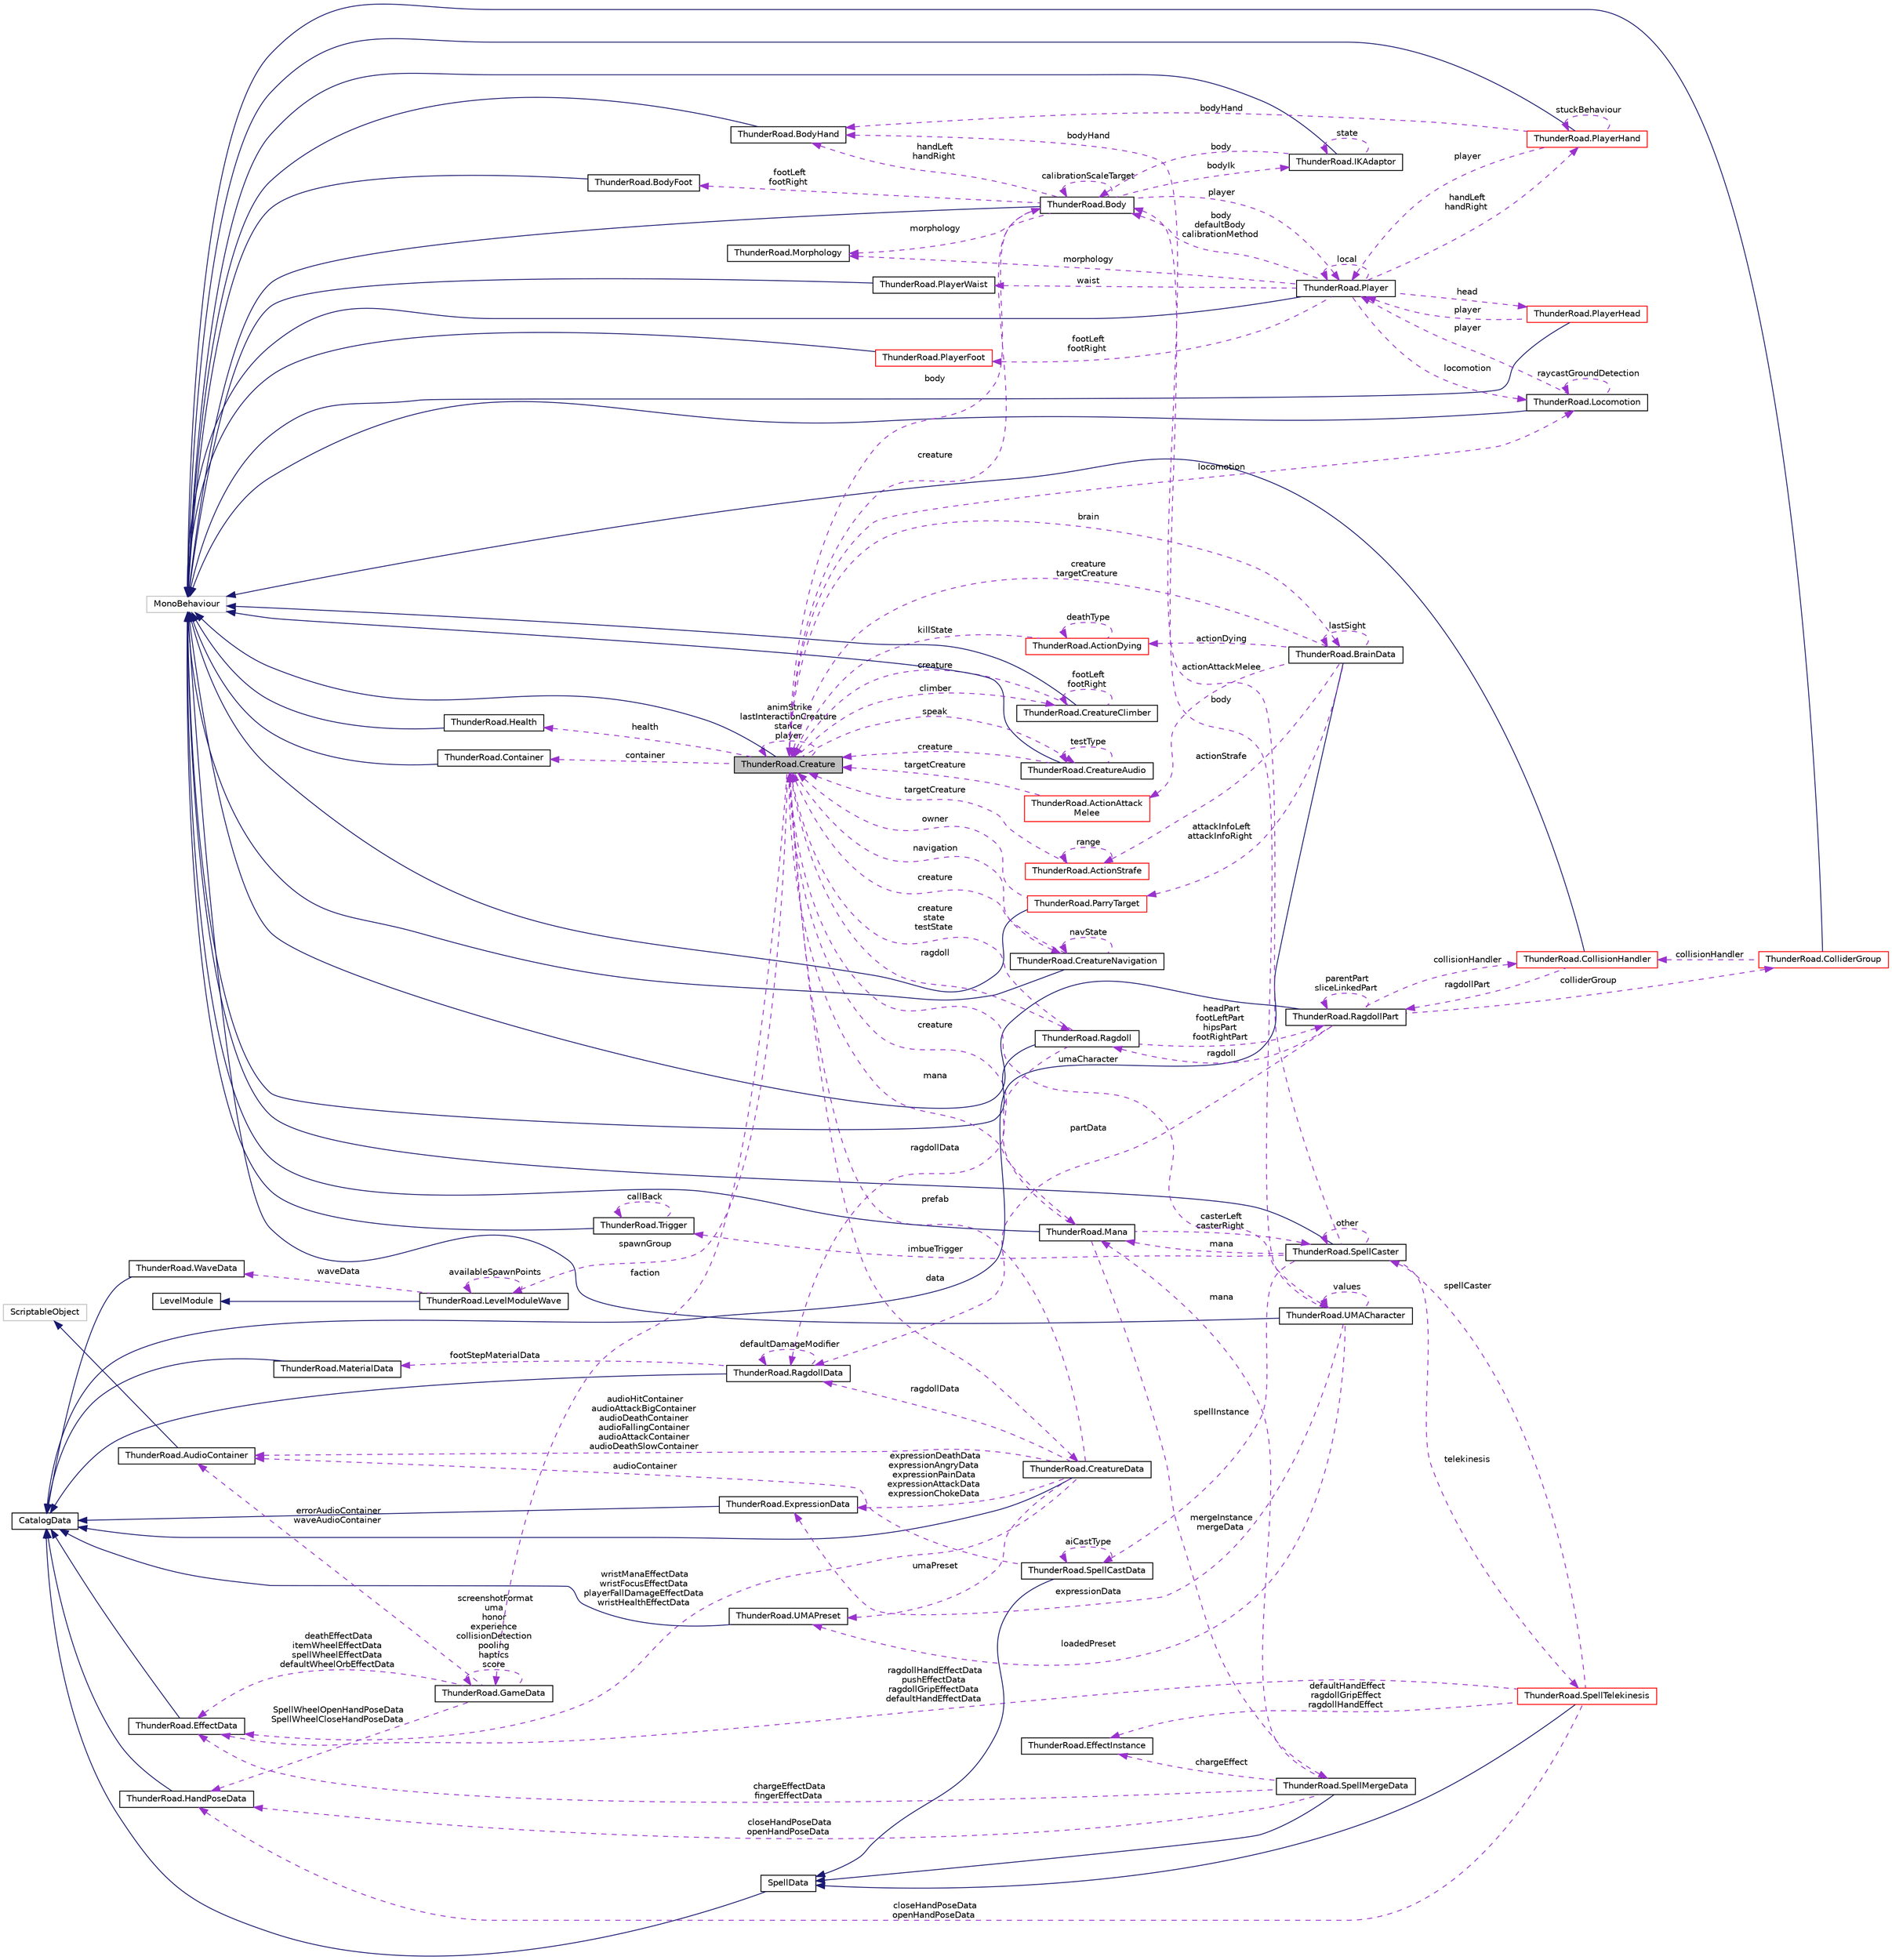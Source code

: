 digraph "ThunderRoad.Creature"
{
 // LATEX_PDF_SIZE
  edge [fontname="Helvetica",fontsize="10",labelfontname="Helvetica",labelfontsize="10"];
  node [fontname="Helvetica",fontsize="10",shape=record];
  rankdir="LR";
  Node1 [label="ThunderRoad.Creature",height=0.2,width=0.4,color="black", fillcolor="grey75", style="filled", fontcolor="black",tooltip="Class Creature. Implements the UnityEngine.MonoBehaviour"];
  Node2 -> Node1 [dir="back",color="midnightblue",fontsize="10",style="solid",fontname="Helvetica"];
  Node2 [label="MonoBehaviour",height=0.2,width=0.4,color="grey75", fillcolor="white", style="filled",tooltip=" "];
  Node3 -> Node1 [dir="back",color="darkorchid3",fontsize="10",style="dashed",label=" climber" ,fontname="Helvetica"];
  Node3 [label="ThunderRoad.CreatureClimber",height=0.2,width=0.4,color="black", fillcolor="white", style="filled",URL="$class_thunder_road_1_1_creature_climber.html",tooltip="Class CreatureClimber. Implements the UnityEngine.MonoBehaviour"];
  Node2 -> Node3 [dir="back",color="midnightblue",fontsize="10",style="solid",fontname="Helvetica"];
  Node3 -> Node3 [dir="back",color="darkorchid3",fontsize="10",style="dashed",label=" footLeft\nfootRight" ,fontname="Helvetica"];
  Node1 -> Node3 [dir="back",color="darkorchid3",fontsize="10",style="dashed",label=" creature" ,fontname="Helvetica"];
  Node4 -> Node1 [dir="back",color="darkorchid3",fontsize="10",style="dashed",label=" health" ,fontname="Helvetica"];
  Node4 [label="ThunderRoad.Health",height=0.2,width=0.4,color="black", fillcolor="white", style="filled",URL="$class_thunder_road_1_1_health.html",tooltip="Class Health. Implements the UnityEngine.MonoBehaviour"];
  Node2 -> Node4 [dir="back",color="midnightblue",fontsize="10",style="solid",fontname="Helvetica"];
  Node5 -> Node1 [dir="back",color="darkorchid3",fontsize="10",style="dashed",label=" faction" ,fontname="Helvetica"];
  Node5 [label="ThunderRoad.GameData",height=0.2,width=0.4,color="black", fillcolor="white", style="filled",URL="$class_thunder_road_1_1_game_data.html",tooltip="Class GameData."];
  Node5 -> Node5 [dir="back",color="darkorchid3",fontsize="10",style="dashed",label=" screenshotFormat\numa\nhonor\nexperience\ncollisionDetection\npooling\nhaptics\nscore" ,fontname="Helvetica"];
  Node6 -> Node5 [dir="back",color="darkorchid3",fontsize="10",style="dashed",label=" deathEffectData\nitemWheelEffectData\nspellWheelEffectData\ndefaultWheelOrbEffectData" ,fontname="Helvetica"];
  Node6 [label="ThunderRoad.EffectData",height=0.2,width=0.4,color="black", fillcolor="white", style="filled",URL="$class_thunder_road_1_1_effect_data.html",tooltip="Class EffectData. Implements the ThunderRoad.CatalogData"];
  Node7 -> Node6 [dir="back",color="midnightblue",fontsize="10",style="solid",fontname="Helvetica"];
  Node7 [label="CatalogData",height=0.2,width=0.4,color="black", fillcolor="white", style="filled",URL="$class_thunder_road_1_1_catalog_data.html",tooltip="Class CatalogData."];
  Node8 -> Node5 [dir="back",color="darkorchid3",fontsize="10",style="dashed",label=" SpellWheelOpenHandPoseData\nSpellWheelCloseHandPoseData" ,fontname="Helvetica"];
  Node8 [label="ThunderRoad.HandPoseData",height=0.2,width=0.4,color="black", fillcolor="white", style="filled",URL="$class_thunder_road_1_1_hand_pose_data.html",tooltip="Class HandPoseData. Implements the ThunderRoad.CatalogData"];
  Node7 -> Node8 [dir="back",color="midnightblue",fontsize="10",style="solid",fontname="Helvetica"];
  Node9 -> Node5 [dir="back",color="darkorchid3",fontsize="10",style="dashed",label=" errorAudioContainer\nwaveAudioContainer" ,fontname="Helvetica"];
  Node9 [label="ThunderRoad.AudioContainer",height=0.2,width=0.4,color="black", fillcolor="white", style="filled",URL="$class_thunder_road_1_1_audio_container.html",tooltip="Class AudioContainer. Implements the UnityEngine.ScriptableObject"];
  Node10 -> Node9 [dir="back",color="midnightblue",fontsize="10",style="solid",fontname="Helvetica"];
  Node10 [label="ScriptableObject",height=0.2,width=0.4,color="grey75", fillcolor="white", style="filled",tooltip=" "];
  Node11 -> Node1 [dir="back",color="darkorchid3",fontsize="10",style="dashed",label=" spawnGroup" ,fontname="Helvetica"];
  Node11 [label="ThunderRoad.LevelModuleWave",height=0.2,width=0.4,color="black", fillcolor="white", style="filled",URL="$class_thunder_road_1_1_level_module_wave.html",tooltip="Class LevelModuleWave. Implements the ThunderRoad.LevelModule"];
  Node12 -> Node11 [dir="back",color="midnightblue",fontsize="10",style="solid",fontname="Helvetica"];
  Node12 [label="LevelModule",height=0.2,width=0.4,color="black", fillcolor="white", style="filled",URL="$class_thunder_road_1_1_level_module.html",tooltip="Class LevelModule."];
  Node11 -> Node11 [dir="back",color="darkorchid3",fontsize="10",style="dashed",label=" availableSpawnPoints" ,fontname="Helvetica"];
  Node13 -> Node11 [dir="back",color="darkorchid3",fontsize="10",style="dashed",label=" waveData" ,fontname="Helvetica"];
  Node13 [label="ThunderRoad.WaveData",height=0.2,width=0.4,color="black", fillcolor="white", style="filled",URL="$class_thunder_road_1_1_wave_data.html",tooltip="Class WaveData. Implements the ThunderRoad.CatalogData"];
  Node7 -> Node13 [dir="back",color="midnightblue",fontsize="10",style="solid",fontname="Helvetica"];
  Node14 -> Node1 [dir="back",color="darkorchid3",fontsize="10",style="dashed",label=" data" ,fontname="Helvetica"];
  Node14 [label="ThunderRoad.CreatureData",height=0.2,width=0.4,color="black", fillcolor="white", style="filled",URL="$class_thunder_road_1_1_creature_data.html",tooltip="Class CreatureData. Implements the ThunderRoad.CatalogData"];
  Node7 -> Node14 [dir="back",color="midnightblue",fontsize="10",style="solid",fontname="Helvetica"];
  Node15 -> Node14 [dir="back",color="darkorchid3",fontsize="10",style="dashed",label=" ragdollData" ,fontname="Helvetica"];
  Node15 [label="ThunderRoad.RagdollData",height=0.2,width=0.4,color="black", fillcolor="white", style="filled",URL="$class_thunder_road_1_1_ragdoll_data.html",tooltip="Class RagdollData. Implements the ThunderRoad.CatalogData"];
  Node7 -> Node15 [dir="back",color="midnightblue",fontsize="10",style="solid",fontname="Helvetica"];
  Node16 -> Node15 [dir="back",color="darkorchid3",fontsize="10",style="dashed",label=" footStepMaterialData" ,fontname="Helvetica"];
  Node16 [label="ThunderRoad.MaterialData",height=0.2,width=0.4,color="black", fillcolor="white", style="filled",URL="$class_thunder_road_1_1_material_data.html",tooltip="Class MaterialData. Implements the ThunderRoad.CatalogData"];
  Node7 -> Node16 [dir="back",color="midnightblue",fontsize="10",style="solid",fontname="Helvetica"];
  Node15 -> Node15 [dir="back",color="darkorchid3",fontsize="10",style="dashed",label=" defaultDamageModifier" ,fontname="Helvetica"];
  Node6 -> Node14 [dir="back",color="darkorchid3",fontsize="10",style="dashed",label=" wristManaEffectData\nwristFocusEffectData\nplayerFallDamageEffectData\nwristHealthEffectData" ,fontname="Helvetica"];
  Node17 -> Node14 [dir="back",color="darkorchid3",fontsize="10",style="dashed",label=" umaPreset" ,fontname="Helvetica"];
  Node17 [label="ThunderRoad.UMAPreset",height=0.2,width=0.4,color="black", fillcolor="white", style="filled",URL="$class_thunder_road_1_1_u_m_a_preset.html",tooltip="Class UMAPreset. Implements the ThunderRoad.CatalogData"];
  Node7 -> Node17 [dir="back",color="midnightblue",fontsize="10",style="solid",fontname="Helvetica"];
  Node9 -> Node14 [dir="back",color="darkorchid3",fontsize="10",style="dashed",label=" audioHitContainer\naudioAttackBigContainer\naudioDeathContainer\naudioFallingContainer\naudioAttackContainer\naudioDeathSlowContainer" ,fontname="Helvetica"];
  Node18 -> Node14 [dir="back",color="darkorchid3",fontsize="10",style="dashed",label=" expressionDeathData\nexpressionAngryData\nexpressionPainData\nexpressionAttackData\nexpressionChokeData" ,fontname="Helvetica"];
  Node18 [label="ThunderRoad.ExpressionData",height=0.2,width=0.4,color="black", fillcolor="white", style="filled",URL="$class_thunder_road_1_1_expression_data.html",tooltip="Class ExpressionData. Implements the ThunderRoad.CatalogData"];
  Node7 -> Node18 [dir="back",color="midnightblue",fontsize="10",style="solid",fontname="Helvetica"];
  Node1 -> Node14 [dir="back",color="darkorchid3",fontsize="10",style="dashed",label=" prefab" ,fontname="Helvetica"];
  Node19 -> Node1 [dir="back",color="darkorchid3",fontsize="10",style="dashed",label=" locomotion" ,fontname="Helvetica"];
  Node19 [label="ThunderRoad.Locomotion",height=0.2,width=0.4,color="black", fillcolor="white", style="filled",URL="$class_thunder_road_1_1_locomotion.html",tooltip="Class Locomotion. Implements the UnityEngine.MonoBehaviour"];
  Node2 -> Node19 [dir="back",color="midnightblue",fontsize="10",style="solid",fontname="Helvetica"];
  Node20 -> Node19 [dir="back",color="darkorchid3",fontsize="10",style="dashed",label=" player" ,fontname="Helvetica"];
  Node20 [label="ThunderRoad.Player",height=0.2,width=0.4,color="black", fillcolor="white", style="filled",URL="$class_thunder_road_1_1_player.html",tooltip="Class Player. Implements the UnityEngine.MonoBehaviour"];
  Node2 -> Node20 [dir="back",color="midnightblue",fontsize="10",style="solid",fontname="Helvetica"];
  Node21 -> Node20 [dir="back",color="darkorchid3",fontsize="10",style="dashed",label=" footLeft\nfootRight" ,fontname="Helvetica"];
  Node21 [label="ThunderRoad.PlayerFoot",height=0.2,width=0.4,color="red", fillcolor="white", style="filled",URL="$class_thunder_road_1_1_player_foot.html",tooltip="Class PlayerFoot. Implements the UnityEngine.MonoBehaviour"];
  Node2 -> Node21 [dir="back",color="midnightblue",fontsize="10",style="solid",fontname="Helvetica"];
  Node20 -> Node20 [dir="back",color="darkorchid3",fontsize="10",style="dashed",label=" local" ,fontname="Helvetica"];
  Node75 -> Node20 [dir="back",color="darkorchid3",fontsize="10",style="dashed",label=" morphology" ,fontname="Helvetica"];
  Node75 [label="ThunderRoad.Morphology",height=0.2,width=0.4,color="black", fillcolor="white", style="filled",URL="$class_thunder_road_1_1_morphology.html",tooltip="Class Morphology."];
  Node19 -> Node20 [dir="back",color="darkorchid3",fontsize="10",style="dashed",label=" locomotion" ,fontname="Helvetica"];
  Node76 -> Node20 [dir="back",color="darkorchid3",fontsize="10",style="dashed",label=" head" ,fontname="Helvetica"];
  Node76 [label="ThunderRoad.PlayerHead",height=0.2,width=0.4,color="red", fillcolor="white", style="filled",URL="$class_thunder_road_1_1_player_head.html",tooltip="Class PlayerHead. Implements the UnityEngine.MonoBehaviour"];
  Node2 -> Node76 [dir="back",color="midnightblue",fontsize="10",style="solid",fontname="Helvetica"];
  Node20 -> Node76 [dir="back",color="darkorchid3",fontsize="10",style="dashed",label=" player" ,fontname="Helvetica"];
  Node77 -> Node20 [dir="back",color="darkorchid3",fontsize="10",style="dashed",label=" body\ndefaultBody\ncalibrationMethod" ,fontname="Helvetica"];
  Node77 [label="ThunderRoad.Body",height=0.2,width=0.4,color="black", fillcolor="white", style="filled",URL="$class_thunder_road_1_1_body.html",tooltip="Class Body. Implements the UnityEngine.MonoBehaviour"];
  Node2 -> Node77 [dir="back",color="midnightblue",fontsize="10",style="solid",fontname="Helvetica"];
  Node20 -> Node77 [dir="back",color="darkorchid3",fontsize="10",style="dashed",label=" player" ,fontname="Helvetica"];
  Node75 -> Node77 [dir="back",color="darkorchid3",fontsize="10",style="dashed",label=" morphology" ,fontname="Helvetica"];
  Node78 -> Node77 [dir="back",color="darkorchid3",fontsize="10",style="dashed",label=" bodyIk" ,fontname="Helvetica"];
  Node78 [label="ThunderRoad.IKAdaptor",height=0.2,width=0.4,color="black", fillcolor="white", style="filled",URL="$class_thunder_road_1_1_i_k_adaptor.html",tooltip="Class IKAdaptor. Implements the UnityEngine.MonoBehaviour"];
  Node2 -> Node78 [dir="back",color="midnightblue",fontsize="10",style="solid",fontname="Helvetica"];
  Node78 -> Node78 [dir="back",color="darkorchid3",fontsize="10",style="dashed",label=" state" ,fontname="Helvetica"];
  Node77 -> Node78 [dir="back",color="darkorchid3",fontsize="10",style="dashed",label=" body" ,fontname="Helvetica"];
  Node77 -> Node77 [dir="back",color="darkorchid3",fontsize="10",style="dashed",label=" calibrationScaleTarget" ,fontname="Helvetica"];
  Node1 -> Node77 [dir="back",color="darkorchid3",fontsize="10",style="dashed",label=" creature" ,fontname="Helvetica"];
  Node44 -> Node77 [dir="back",color="darkorchid3",fontsize="10",style="dashed",label=" handLeft\nhandRight" ,fontname="Helvetica"];
  Node44 [label="ThunderRoad.BodyHand",height=0.2,width=0.4,color="black", fillcolor="white", style="filled",URL="$class_thunder_road_1_1_body_hand.html",tooltip="Class BodyHand. Implements the UnityEngine.MonoBehaviour"];
  Node2 -> Node44 [dir="back",color="midnightblue",fontsize="10",style="solid",fontname="Helvetica"];
  Node79 -> Node77 [dir="back",color="darkorchid3",fontsize="10",style="dashed",label=" footLeft\nfootRight" ,fontname="Helvetica"];
  Node79 [label="ThunderRoad.BodyFoot",height=0.2,width=0.4,color="black", fillcolor="white", style="filled",URL="$class_thunder_road_1_1_body_foot.html",tooltip="Class BodyFoot. Implements the UnityEngine.MonoBehaviour"];
  Node2 -> Node79 [dir="back",color="midnightblue",fontsize="10",style="solid",fontname="Helvetica"];
  Node80 -> Node20 [dir="back",color="darkorchid3",fontsize="10",style="dashed",label=" waist" ,fontname="Helvetica"];
  Node80 [label="ThunderRoad.PlayerWaist",height=0.2,width=0.4,color="black", fillcolor="white", style="filled",URL="$class_thunder_road_1_1_player_waist.html",tooltip="Class PlayerWaist. Implements the UnityEngine.MonoBehaviour"];
  Node2 -> Node80 [dir="back",color="midnightblue",fontsize="10",style="solid",fontname="Helvetica"];
  Node69 -> Node20 [dir="back",color="darkorchid3",fontsize="10",style="dashed",label=" handLeft\nhandRight" ,fontname="Helvetica"];
  Node69 [label="ThunderRoad.PlayerHand",height=0.2,width=0.4,color="red", fillcolor="white", style="filled",URL="$class_thunder_road_1_1_player_hand.html",tooltip="Class PlayerHand. Implements the UnityEngine.MonoBehaviour"];
  Node2 -> Node69 [dir="back",color="midnightblue",fontsize="10",style="solid",fontname="Helvetica"];
  Node20 -> Node69 [dir="back",color="darkorchid3",fontsize="10",style="dashed",label=" player" ,fontname="Helvetica"];
  Node44 -> Node69 [dir="back",color="darkorchid3",fontsize="10",style="dashed",label=" bodyHand" ,fontname="Helvetica"];
  Node69 -> Node69 [dir="back",color="darkorchid3",fontsize="10",style="dashed",label=" stuckBehaviour" ,fontname="Helvetica"];
  Node19 -> Node19 [dir="back",color="darkorchid3",fontsize="10",style="dashed",label=" raycastGroundDetection" ,fontname="Helvetica"];
  Node48 -> Node1 [dir="back",color="darkorchid3",fontsize="10",style="dashed",label=" ragdoll" ,fontname="Helvetica"];
  Node48 [label="ThunderRoad.Ragdoll",height=0.2,width=0.4,color="black", fillcolor="white", style="filled",URL="$class_thunder_road_1_1_ragdoll.html",tooltip="Class Ragdoll. Implements the UnityEngine.MonoBehaviour"];
  Node2 -> Node48 [dir="back",color="midnightblue",fontsize="10",style="solid",fontname="Helvetica"];
  Node15 -> Node48 [dir="back",color="darkorchid3",fontsize="10",style="dashed",label=" ragdollData" ,fontname="Helvetica"];
  Node49 -> Node48 [dir="back",color="darkorchid3",fontsize="10",style="dashed",label=" headPart\nfootLeftPart\nhipsPart\nfootRightPart" ,fontname="Helvetica"];
  Node49 [label="ThunderRoad.RagdollPart",height=0.2,width=0.4,color="black", fillcolor="white", style="filled",URL="$class_thunder_road_1_1_ragdoll_part.html",tooltip="Class RagdollPart. Implements the UnityEngine.MonoBehaviour"];
  Node2 -> Node49 [dir="back",color="midnightblue",fontsize="10",style="solid",fontname="Helvetica"];
  Node50 -> Node49 [dir="back",color="darkorchid3",fontsize="10",style="dashed",label=" collisionHandler" ,fontname="Helvetica"];
  Node50 [label="ThunderRoad.CollisionHandler",height=0.2,width=0.4,color="red", fillcolor="white", style="filled",URL="$class_thunder_road_1_1_collision_handler.html",tooltip="Class CollisionHandler. Implements the UnityEngine.MonoBehaviour"];
  Node2 -> Node50 [dir="back",color="midnightblue",fontsize="10",style="solid",fontname="Helvetica"];
  Node49 -> Node50 [dir="back",color="darkorchid3",fontsize="10",style="dashed",label=" ragdollPart" ,fontname="Helvetica"];
  Node15 -> Node49 [dir="back",color="darkorchid3",fontsize="10",style="dashed",label=" partData" ,fontname="Helvetica"];
  Node49 -> Node49 [dir="back",color="darkorchid3",fontsize="10",style="dashed",label=" parentPart\nsliceLinkedPart" ,fontname="Helvetica"];
  Node48 -> Node49 [dir="back",color="darkorchid3",fontsize="10",style="dashed",label=" ragdoll" ,fontname="Helvetica"];
  Node52 -> Node49 [dir="back",color="darkorchid3",fontsize="10",style="dashed",label=" colliderGroup" ,fontname="Helvetica"];
  Node52 [label="ThunderRoad.ColliderGroup",height=0.2,width=0.4,color="red", fillcolor="white", style="filled",URL="$class_thunder_road_1_1_collider_group.html",tooltip="Class ColliderGroup. Implements the UnityEngine.MonoBehaviour"];
  Node2 -> Node52 [dir="back",color="midnightblue",fontsize="10",style="solid",fontname="Helvetica"];
  Node50 -> Node52 [dir="back",color="darkorchid3",fontsize="10",style="dashed",label=" collisionHandler" ,fontname="Helvetica"];
  Node1 -> Node48 [dir="back",color="darkorchid3",fontsize="10",style="dashed",label=" creature\nstate\ntestState" ,fontname="Helvetica"];
  Node77 -> Node1 [dir="back",color="darkorchid3",fontsize="10",style="dashed",label=" body" ,fontname="Helvetica"];
  Node81 -> Node1 [dir="back",color="darkorchid3",fontsize="10",style="dashed",label=" speak" ,fontname="Helvetica"];
  Node81 [label="ThunderRoad.CreatureAudio",height=0.2,width=0.4,color="black", fillcolor="white", style="filled",URL="$class_thunder_road_1_1_creature_audio.html",tooltip="Class CreatureAudio. Implements the UnityEngine.MonoBehaviour"];
  Node2 -> Node81 [dir="back",color="midnightblue",fontsize="10",style="solid",fontname="Helvetica"];
  Node81 -> Node81 [dir="back",color="darkorchid3",fontsize="10",style="dashed",label=" testType" ,fontname="Helvetica"];
  Node1 -> Node81 [dir="back",color="darkorchid3",fontsize="10",style="dashed",label=" creature" ,fontname="Helvetica"];
  Node1 -> Node1 [dir="back",color="darkorchid3",fontsize="10",style="dashed",label=" animStrike\nlastInteractionCreature\nstance\nplayer" ,fontname="Helvetica"];
  Node41 -> Node1 [dir="back",color="darkorchid3",fontsize="10",style="dashed",label=" mana" ,fontname="Helvetica"];
  Node41 [label="ThunderRoad.Mana",height=0.2,width=0.4,color="black", fillcolor="white", style="filled",URL="$class_thunder_road_1_1_mana.html",tooltip="Class Mana. Implements the UnityEngine.MonoBehaviour"];
  Node2 -> Node41 [dir="back",color="midnightblue",fontsize="10",style="solid",fontname="Helvetica"];
  Node42 -> Node41 [dir="back",color="darkorchid3",fontsize="10",style="dashed",label=" mergeInstance\nmergeData" ,fontname="Helvetica"];
  Node42 [label="ThunderRoad.SpellMergeData",height=0.2,width=0.4,color="black", fillcolor="white", style="filled",URL="$class_thunder_road_1_1_spell_merge_data.html",tooltip="Class SpellMergeData. Implements the ThunderRoad.SpellData"];
  Node38 -> Node42 [dir="back",color="midnightblue",fontsize="10",style="solid",fontname="Helvetica"];
  Node38 [label="SpellData",height=0.2,width=0.4,color="black", fillcolor="white", style="filled",URL="$class_thunder_road_1_1_spell_data.html",tooltip="Class SpellData. Implements the ThunderRoad.CatalogData"];
  Node7 -> Node38 [dir="back",color="midnightblue",fontsize="10",style="solid",fontname="Helvetica"];
  Node6 -> Node42 [dir="back",color="darkorchid3",fontsize="10",style="dashed",label=" chargeEffectData\nfingerEffectData" ,fontname="Helvetica"];
  Node8 -> Node42 [dir="back",color="darkorchid3",fontsize="10",style="dashed",label=" closeHandPoseData\nopenHandPoseData" ,fontname="Helvetica"];
  Node41 -> Node42 [dir="back",color="darkorchid3",fontsize="10",style="dashed",label=" mana" ,fontname="Helvetica"];
  Node39 -> Node42 [dir="back",color="darkorchid3",fontsize="10",style="dashed",label=" chargeEffect" ,fontname="Helvetica"];
  Node39 [label="ThunderRoad.EffectInstance",height=0.2,width=0.4,color="black", fillcolor="white", style="filled",URL="$class_thunder_road_1_1_effect_instance.html",tooltip="Class EffectInstance."];
  Node36 -> Node41 [dir="back",color="darkorchid3",fontsize="10",style="dashed",label=" casterLeft\ncasterRight" ,fontname="Helvetica"];
  Node36 [label="ThunderRoad.SpellCaster",height=0.2,width=0.4,color="black", fillcolor="white", style="filled",URL="$class_thunder_road_1_1_spell_caster.html",tooltip="Class SpellCaster. Implements the UnityEngine.MonoBehaviour"];
  Node2 -> Node36 [dir="back",color="midnightblue",fontsize="10",style="solid",fontname="Helvetica"];
  Node37 -> Node36 [dir="back",color="darkorchid3",fontsize="10",style="dashed",label=" telekinesis" ,fontname="Helvetica"];
  Node37 [label="ThunderRoad.SpellTelekinesis",height=0.2,width=0.4,color="red", fillcolor="white", style="filled",URL="$class_thunder_road_1_1_spell_telekinesis.html",tooltip="Class SpellTelekinesis. Implements the ThunderRoad.SpellData"];
  Node38 -> Node37 [dir="back",color="midnightblue",fontsize="10",style="solid",fontname="Helvetica"];
  Node6 -> Node37 [dir="back",color="darkorchid3",fontsize="10",style="dashed",label=" ragdollHandEffectData\npushEffectData\nragdollGripEffectData\ndefaultHandEffectData" ,fontname="Helvetica"];
  Node8 -> Node37 [dir="back",color="darkorchid3",fontsize="10",style="dashed",label=" closeHandPoseData\nopenHandPoseData" ,fontname="Helvetica"];
  Node36 -> Node37 [dir="back",color="darkorchid3",fontsize="10",style="dashed",label=" spellCaster" ,fontname="Helvetica"];
  Node39 -> Node37 [dir="back",color="darkorchid3",fontsize="10",style="dashed",label=" defaultHandEffect\nragdollGripEffect\nragdollHandEffect" ,fontname="Helvetica"];
  Node36 -> Node36 [dir="back",color="darkorchid3",fontsize="10",style="dashed",label=" other" ,fontname="Helvetica"];
  Node40 -> Node36 [dir="back",color="darkorchid3",fontsize="10",style="dashed",label=" spellInstance" ,fontname="Helvetica"];
  Node40 [label="ThunderRoad.SpellCastData",height=0.2,width=0.4,color="black", fillcolor="white", style="filled",URL="$class_thunder_road_1_1_spell_cast_data.html",tooltip="Class SpellCastData. Implements the ThunderRoad.SpellData"];
  Node38 -> Node40 [dir="back",color="midnightblue",fontsize="10",style="solid",fontname="Helvetica"];
  Node9 -> Node40 [dir="back",color="darkorchid3",fontsize="10",style="dashed",label=" audioContainer" ,fontname="Helvetica"];
  Node40 -> Node40 [dir="back",color="darkorchid3",fontsize="10",style="dashed",label=" aiCastType" ,fontname="Helvetica"];
  Node41 -> Node36 [dir="back",color="darkorchid3",fontsize="10",style="dashed",label=" mana" ,fontname="Helvetica"];
  Node43 -> Node36 [dir="back",color="darkorchid3",fontsize="10",style="dashed",label=" imbueTrigger" ,fontname="Helvetica"];
  Node43 [label="ThunderRoad.Trigger",height=0.2,width=0.4,color="black", fillcolor="white", style="filled",URL="$class_thunder_road_1_1_trigger.html",tooltip="Class Trigger. Implements the UnityEngine.MonoBehaviour"];
  Node2 -> Node43 [dir="back",color="midnightblue",fontsize="10",style="solid",fontname="Helvetica"];
  Node43 -> Node43 [dir="back",color="darkorchid3",fontsize="10",style="dashed",label=" callBack" ,fontname="Helvetica"];
  Node44 -> Node36 [dir="back",color="darkorchid3",fontsize="10",style="dashed",label=" bodyHand" ,fontname="Helvetica"];
  Node1 -> Node41 [dir="back",color="darkorchid3",fontsize="10",style="dashed",label=" creature" ,fontname="Helvetica"];
  Node82 -> Node1 [dir="back",color="darkorchid3",fontsize="10",style="dashed",label=" umaCharacter" ,fontname="Helvetica"];
  Node82 [label="ThunderRoad.UMACharacter",height=0.2,width=0.4,color="black", fillcolor="white", style="filled",URL="$class_thunder_road_1_1_u_m_a_character.html",tooltip="Class UMACharacter. Implements the UnityEngine.MonoBehaviour"];
  Node2 -> Node82 [dir="back",color="midnightblue",fontsize="10",style="solid",fontname="Helvetica"];
  Node17 -> Node82 [dir="back",color="darkorchid3",fontsize="10",style="dashed",label=" loadedPreset" ,fontname="Helvetica"];
  Node77 -> Node82 [dir="back",color="darkorchid3",fontsize="10",style="dashed",label=" body" ,fontname="Helvetica"];
  Node18 -> Node82 [dir="back",color="darkorchid3",fontsize="10",style="dashed",label=" expressionData" ,fontname="Helvetica"];
  Node82 -> Node82 [dir="back",color="darkorchid3",fontsize="10",style="dashed",label=" values" ,fontname="Helvetica"];
  Node83 -> Node1 [dir="back",color="darkorchid3",fontsize="10",style="dashed",label=" container" ,fontname="Helvetica"];
  Node83 [label="ThunderRoad.Container",height=0.2,width=0.4,color="black", fillcolor="white", style="filled",URL="$class_thunder_road_1_1_container.html",tooltip="Class Container. Implements the UnityEngine.MonoBehaviour"];
  Node2 -> Node83 [dir="back",color="midnightblue",fontsize="10",style="solid",fontname="Helvetica"];
  Node84 -> Node1 [dir="back",color="darkorchid3",fontsize="10",style="dashed",label=" brain" ,fontname="Helvetica"];
  Node84 [label="ThunderRoad.BrainData",height=0.2,width=0.4,color="black", fillcolor="white", style="filled",URL="$class_thunder_road_1_1_brain_data.html",tooltip="Class BrainData. Implements the ThunderRoad.CatalogData"];
  Node7 -> Node84 [dir="back",color="midnightblue",fontsize="10",style="solid",fontname="Helvetica"];
  Node85 -> Node84 [dir="back",color="darkorchid3",fontsize="10",style="dashed",label=" actionDying" ,fontname="Helvetica"];
  Node85 [label="ThunderRoad.ActionDying",height=0.2,width=0.4,color="red", fillcolor="white", style="filled",URL="$class_thunder_road_1_1_action_dying.html",tooltip="Class ActionDying. Implements the ThunderRoad.Action"];
  Node85 -> Node85 [dir="back",color="darkorchid3",fontsize="10",style="dashed",label=" deathType" ,fontname="Helvetica"];
  Node1 -> Node85 [dir="back",color="darkorchid3",fontsize="10",style="dashed",label=" killState" ,fontname="Helvetica"];
  Node88 -> Node84 [dir="back",color="darkorchid3",fontsize="10",style="dashed",label=" attackInfoLeft\nattackInfoRight" ,fontname="Helvetica"];
  Node88 [label="ThunderRoad.ParryTarget",height=0.2,width=0.4,color="red", fillcolor="white", style="filled",URL="$class_thunder_road_1_1_parry_target.html",tooltip="Class ParryTarget. Implements the UnityEngine.MonoBehaviour"];
  Node2 -> Node88 [dir="back",color="midnightblue",fontsize="10",style="solid",fontname="Helvetica"];
  Node1 -> Node88 [dir="back",color="darkorchid3",fontsize="10",style="dashed",label=" owner" ,fontname="Helvetica"];
  Node90 -> Node84 [dir="back",color="darkorchid3",fontsize="10",style="dashed",label=" actionAttackMelee" ,fontname="Helvetica"];
  Node90 [label="ThunderRoad.ActionAttack\lMelee",height=0.2,width=0.4,color="red", fillcolor="white", style="filled",URL="$class_thunder_road_1_1_action_attack_melee.html",tooltip="Class ActionAttackMelee. Implements the ThunderRoad.Action"];
  Node1 -> Node90 [dir="back",color="darkorchid3",fontsize="10",style="dashed",label=" targetCreature" ,fontname="Helvetica"];
  Node1 -> Node84 [dir="back",color="darkorchid3",fontsize="10",style="dashed",label=" creature\ntargetCreature" ,fontname="Helvetica"];
  Node84 -> Node84 [dir="back",color="darkorchid3",fontsize="10",style="dashed",label=" lastSight" ,fontname="Helvetica"];
  Node91 -> Node84 [dir="back",color="darkorchid3",fontsize="10",style="dashed",label=" actionStrafe" ,fontname="Helvetica"];
  Node91 [label="ThunderRoad.ActionStrafe",height=0.2,width=0.4,color="red", fillcolor="white", style="filled",URL="$class_thunder_road_1_1_action_strafe.html",tooltip="Class ActionStrafe. Implements the ThunderRoad.Action"];
  Node1 -> Node91 [dir="back",color="darkorchid3",fontsize="10",style="dashed",label=" targetCreature" ,fontname="Helvetica"];
  Node91 -> Node91 [dir="back",color="darkorchid3",fontsize="10",style="dashed",label=" range" ,fontname="Helvetica"];
  Node92 -> Node1 [dir="back",color="darkorchid3",fontsize="10",style="dashed",label=" navigation" ,fontname="Helvetica"];
  Node92 [label="ThunderRoad.CreatureNavigation",height=0.2,width=0.4,color="black", fillcolor="white", style="filled",URL="$class_thunder_road_1_1_creature_navigation.html",tooltip="Class CreatureNavigation. Implements the UnityEngine.MonoBehaviour"];
  Node2 -> Node92 [dir="back",color="midnightblue",fontsize="10",style="solid",fontname="Helvetica"];
  Node1 -> Node92 [dir="back",color="darkorchid3",fontsize="10",style="dashed",label=" creature" ,fontname="Helvetica"];
  Node92 -> Node92 [dir="back",color="darkorchid3",fontsize="10",style="dashed",label=" navState" ,fontname="Helvetica"];
}
